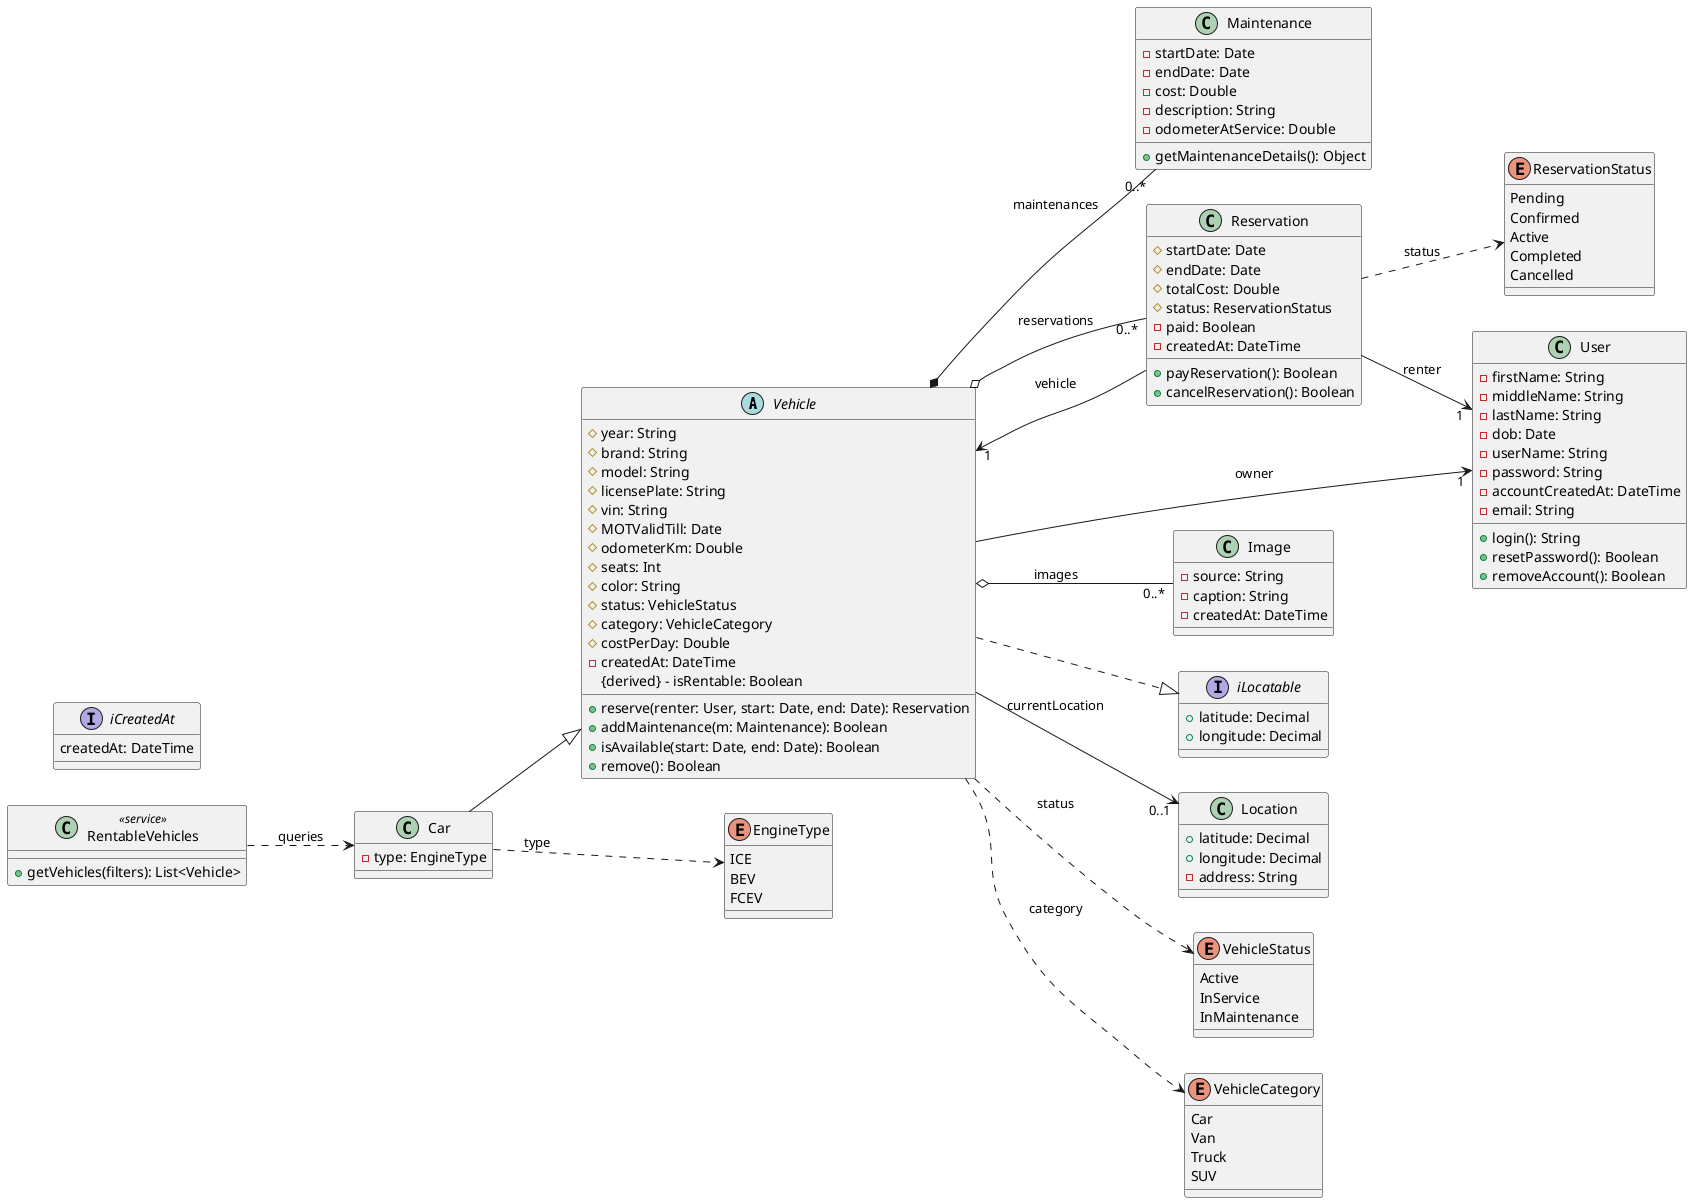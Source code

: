 
@startuml
left to right direction
'skinparam classAttributeIconSize 0

'========================
' Core domain
'========================
abstract class Vehicle {
  # year: String
  # brand: String
  # model: String
  # licensePlate: String
  # vin: String
  # MOTValidTill: Date
  # odometerKm: Double
  # seats: Int
  # color: String
  # status: VehicleStatus
  # category: VehicleCategory
  # costPerDay: Double
'  Replace for interface
  - createdAt: DateTime
  {derived} - isRentable: Boolean
  + reserve(renter: User, start: Date, end: Date): Reservation
  + addMaintenance(m: Maintenance): Boolean
  + isAvailable(start: Date, end: Date): Boolean
  + remove(): Boolean
}

class Car {
  - type: EngineType
}

class Maintenance {
  - startDate: Date
  - endDate: Date
  - cost: Double
  - description: String
  - odometerAtService: Double
  + getMaintenanceDetails(): Object
}

class Reservation {
  # startDate: Date
  # endDate: Date
  # totalCost: Double
  # status: ReservationStatus
  - paid: Boolean
'  Replace for interface
  - createdAt: DateTime
  + payReservation(): Boolean
  + cancelReservation(): Boolean
}

class User {
  - firstName: String
  - middleName: String
  - lastName: String
  - dob: Date
  - userName: String
  - password: String
'  Replace for interface
  - accountCreatedAt: DateTime
  - email: String
  + login(): String
  + resetPassword(): Boolean
  + removeAccount(): Boolean
}

class Image {
  - source: String
  - caption: String
  - createdAt: DateTime
}

interface iLocatable {
  + latitude: Decimal
  + longitude: Decimal
}

interface iCreatedAt {
    createdAt: DateTime
}

class RentableVehicles <<service>> {
  + getVehicles(filters): List<Vehicle>
}

class Location {
  + latitude: Decimal
  + longitude: Decimal
  - address: String
}

'========================
' Enums
'========================
enum EngineType {
  ICE
  BEV
  FCEV
}

enum VehicleStatus {
  Active
  InService
  InMaintenance
}

enum VehicleCategory {
  Car
  Van
  Truck
  SUV
}

enum ReservationStatus {
  Pending
  Confirmed
  Active
  Completed
  Cancelled
}

'========================
' Associations (lines)
'========================
Car --|> Vehicle
Car ..> EngineType : type

Vehicle *-- "0..*" Maintenance : maintenances
Vehicle o-- "0..*" Reservation : reservations
Vehicle o-- "0..*" Image : images
Vehicle --> "1" User : owner
Vehicle ..|> iLocatable
Vehicle --> "0..1" Location : currentLocation

Reservation --> "1" Vehicle : vehicle
Reservation --> "1" User : renter

RentableVehicles ..> Car : queries

'========================
' Enum dependencies (lines from classes to enums)
'========================
Vehicle ..> VehicleStatus : status
Vehicle ..> VehicleCategory : category
Reservation ..> ReservationStatus : status

@enduml